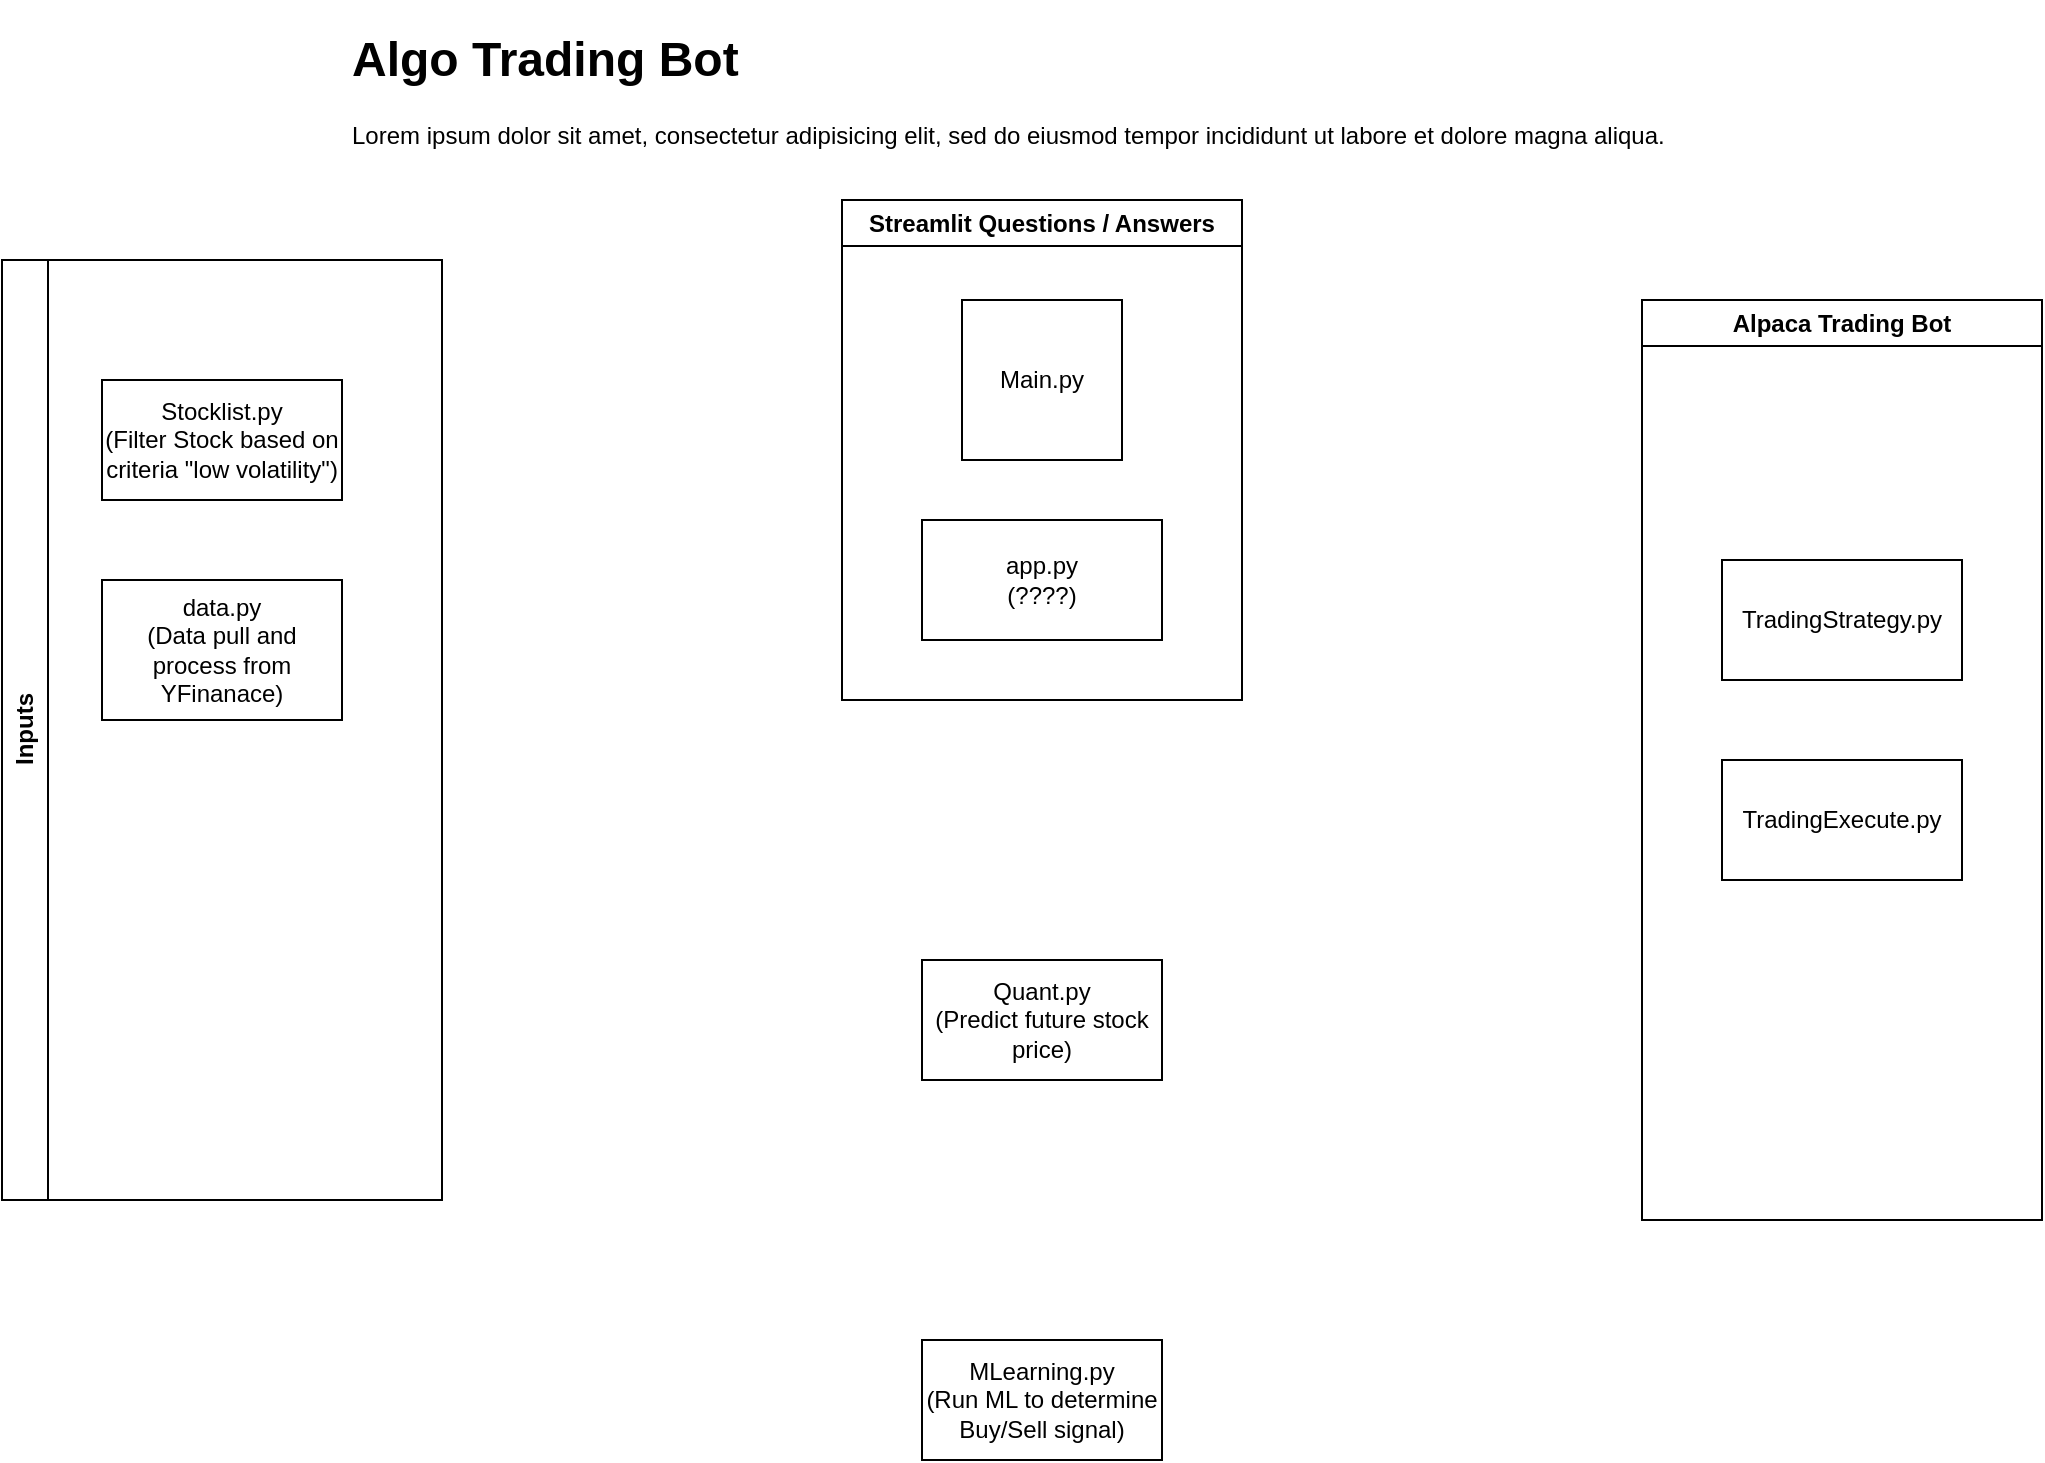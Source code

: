 <mxfile version="21.6.8" type="github">
  <diagram name="Page-1" id="agtwSq01jSd82nU79yzS">
    <mxGraphModel dx="1386" dy="2504" grid="1" gridSize="10" guides="1" tooltips="1" connect="1" arrows="1" fold="1" page="1" pageScale="1" pageWidth="1100" pageHeight="850" math="0" shadow="0">
      <root>
        <mxCell id="0" />
        <mxCell id="1" parent="0" />
        <mxCell id="ONaQT98v7ESZ-Q4DkYP0-5" value="Quant.py&lt;br&gt;(Predict future stock price)" style="rounded=0;whiteSpace=wrap;html=1;" parent="1" vertex="1">
          <mxGeometry x="490" y="-1220" width="120" height="60" as="geometry" />
        </mxCell>
        <mxCell id="ONaQT98v7ESZ-Q4DkYP0-6" value="MLearning.py&lt;br&gt;(Run ML to determine Buy/Sell signal)" style="rounded=0;whiteSpace=wrap;html=1;" parent="1" vertex="1">
          <mxGeometry x="490" y="-1030" width="120" height="60" as="geometry" />
        </mxCell>
        <mxCell id="ONaQT98v7ESZ-Q4DkYP0-12" value="&lt;h1&gt;Algo Trading Bot&lt;/h1&gt;&lt;p&gt;Lorem ipsum dolor sit amet, consectetur adipisicing elit, sed do eiusmod tempor incididunt ut labore et dolore magna aliqua.&lt;/p&gt;" style="text;html=1;strokeColor=none;fillColor=none;spacing=5;spacingTop=-20;whiteSpace=wrap;overflow=hidden;rounded=0;" parent="1" vertex="1">
          <mxGeometry x="200" y="-1690" width="720" height="120" as="geometry" />
        </mxCell>
        <mxCell id="ONaQT98v7ESZ-Q4DkYP0-14" value="Inputs" style="swimlane;horizontal=0;whiteSpace=wrap;html=1;" parent="1" vertex="1">
          <mxGeometry x="30" y="-1570" width="220" height="470" as="geometry">
            <mxRectangle x="30" y="-1570" width="40" height="70" as="alternateBounds" />
          </mxGeometry>
        </mxCell>
        <mxCell id="ONaQT98v7ESZ-Q4DkYP0-15" value="data.py&lt;br&gt;(Data pull and process from YFinanace)" style="rounded=0;whiteSpace=wrap;html=1;" parent="ONaQT98v7ESZ-Q4DkYP0-14" vertex="1">
          <mxGeometry x="50" y="160" width="120" height="70" as="geometry" />
        </mxCell>
        <mxCell id="ONaQT98v7ESZ-Q4DkYP0-7" value="Stocklist.py&lt;br&gt;(Filter Stock based on criteria &quot;low volatility&quot;)" style="rounded=0;whiteSpace=wrap;html=1;" parent="ONaQT98v7ESZ-Q4DkYP0-14" vertex="1">
          <mxGeometry x="50" y="60" width="120" height="60" as="geometry" />
        </mxCell>
        <mxCell id="ONaQT98v7ESZ-Q4DkYP0-16" value="Streamlit Questions / Answers" style="swimlane;whiteSpace=wrap;html=1;" parent="1" vertex="1">
          <mxGeometry x="450" y="-1600" width="200" height="250" as="geometry" />
        </mxCell>
        <mxCell id="ONaQT98v7ESZ-Q4DkYP0-1" value="Main.py&lt;br&gt;" style="whiteSpace=wrap;html=1;aspect=fixed;" parent="ONaQT98v7ESZ-Q4DkYP0-16" vertex="1">
          <mxGeometry x="60" y="50" width="80" height="80" as="geometry" />
        </mxCell>
        <mxCell id="ONaQT98v7ESZ-Q4DkYP0-18" value="app.py&lt;br&gt;(????)" style="rounded=0;whiteSpace=wrap;html=1;" parent="ONaQT98v7ESZ-Q4DkYP0-16" vertex="1">
          <mxGeometry x="40" y="160" width="120" height="60" as="geometry" />
        </mxCell>
        <mxCell id="ONaQT98v7ESZ-Q4DkYP0-21" value="Alpaca Trading Bot" style="swimlane;whiteSpace=wrap;html=1;" parent="1" vertex="1">
          <mxGeometry x="850" y="-1550" width="200" height="460" as="geometry" />
        </mxCell>
        <mxCell id="ONaQT98v7ESZ-Q4DkYP0-3" value="TradingStrategy.py" style="rounded=0;whiteSpace=wrap;html=1;" parent="ONaQT98v7ESZ-Q4DkYP0-21" vertex="1">
          <mxGeometry x="40" y="130" width="120" height="60" as="geometry" />
        </mxCell>
        <mxCell id="ONaQT98v7ESZ-Q4DkYP0-4" value="TradingExecute.py" style="rounded=0;whiteSpace=wrap;html=1;" parent="ONaQT98v7ESZ-Q4DkYP0-21" vertex="1">
          <mxGeometry x="40" y="230" width="120" height="60" as="geometry" />
        </mxCell>
      </root>
    </mxGraphModel>
  </diagram>
</mxfile>
